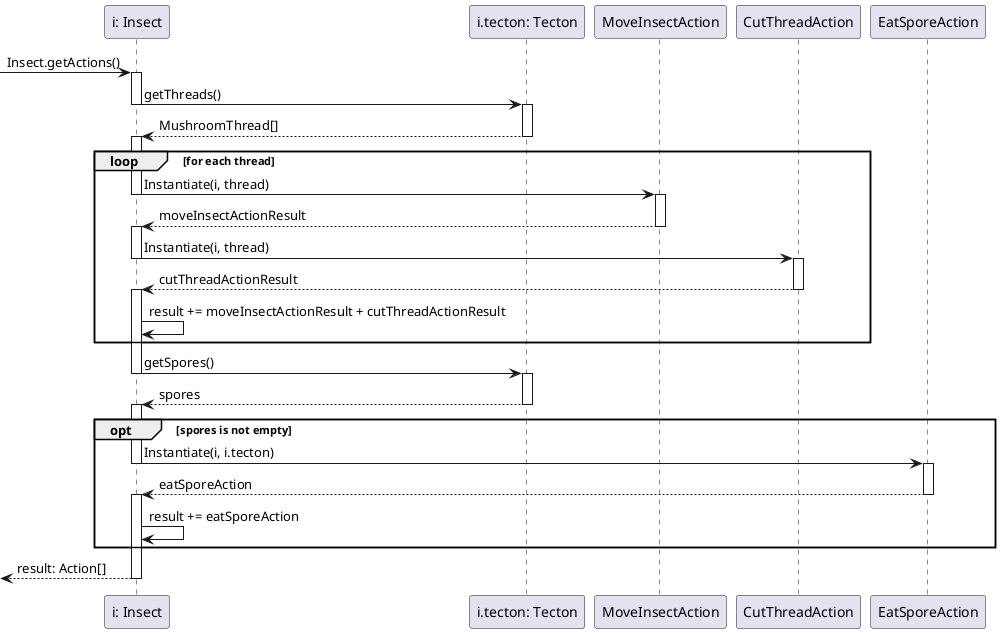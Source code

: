 @startuml Insect.getActions

participant "i: Insect" as insect
participant "i.tecton: Tecton" as tecton
participant "MoveInsectAction" as mi_action
participant "CutThreadAction" as ct_action
participant "EatSporeAction" as es_action

-> insect: Insect.getActions()
activate insect

insect -> tecton: getThreads()
deactivate insect
activate tecton

insect <-- tecton: MushroomThread[]
deactivate tecton
activate insect

loop for each thread

	insect -> mi_action: Instantiate(i, thread)
	deactivate insect
	activate mi_action

	insect <-- mi_action: moveInsectActionResult
	deactivate mi_action
	activate insect

	insect -> ct_action: Instantiate(i, thread)
	deactivate insect
	activate ct_action

	insect <-- ct_action: cutThreadActionResult
	deactivate ct_action
	activate insect

	insect -> insect: result += moveInsectActionResult + cutThreadActionResult

end

insect -> tecton: getSpores()
deactivate insect
activate tecton

insect <-- tecton: spores
deactivate tecton
activate insect

opt spores is not empty
	insect -> es_action: Instantiate(i, i.tecton)
	deactivate insect
	activate es_action

	insect <-- es_action: eatSporeAction
	deactivate es_action
	activate insect

	insect -> insect: result += eatSporeAction
end

<-- insect: result: Action[]
deactivate insect

@enduml